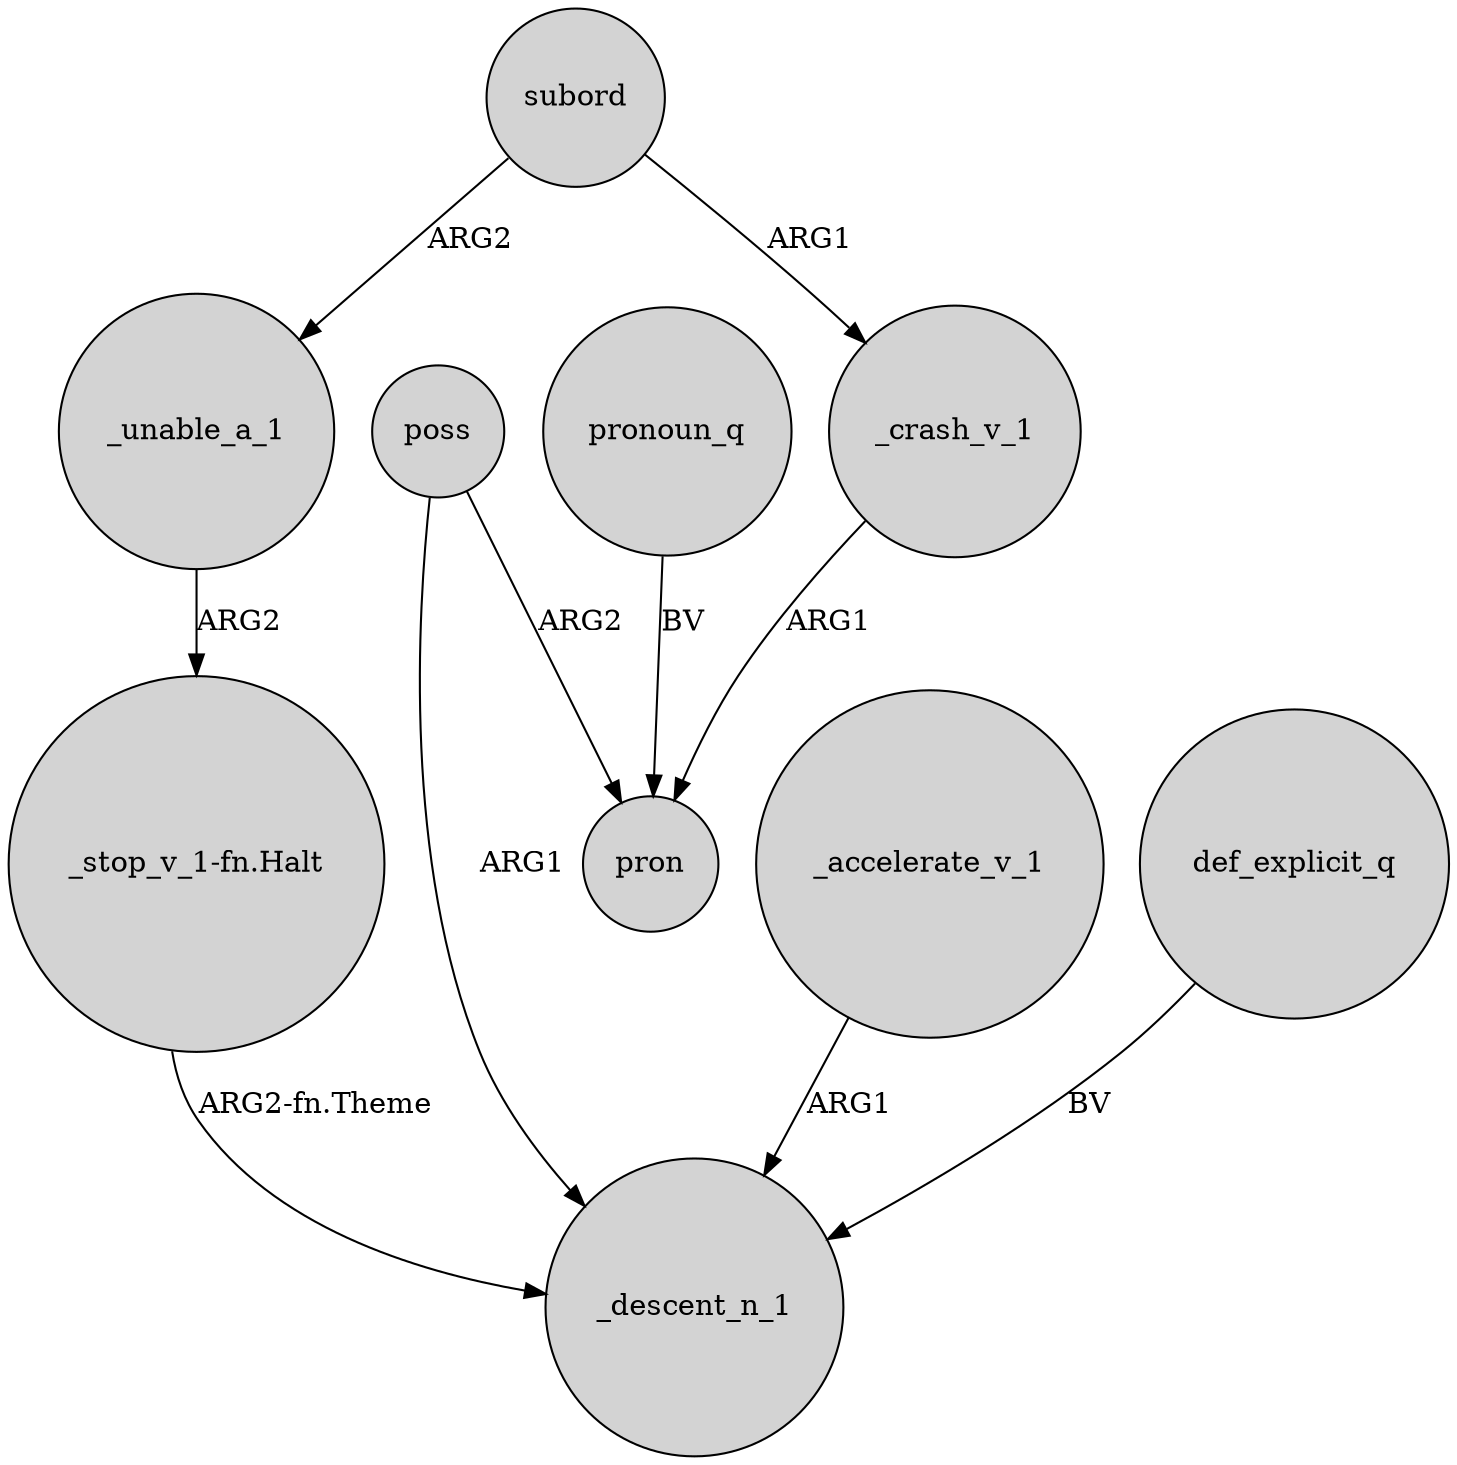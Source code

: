digraph {
	node [shape=circle style=filled]
	subord -> _unable_a_1 [label=ARG2]
	poss -> _descent_n_1 [label=ARG1]
	_accelerate_v_1 -> _descent_n_1 [label=ARG1]
	poss -> pron [label=ARG2]
	_unable_a_1 -> "_stop_v_1-fn.Halt" [label=ARG2]
	"_stop_v_1-fn.Halt" -> _descent_n_1 [label="ARG2-fn.Theme"]
	_crash_v_1 -> pron [label=ARG1]
	def_explicit_q -> _descent_n_1 [label=BV]
	subord -> _crash_v_1 [label=ARG1]
	pronoun_q -> pron [label=BV]
}
